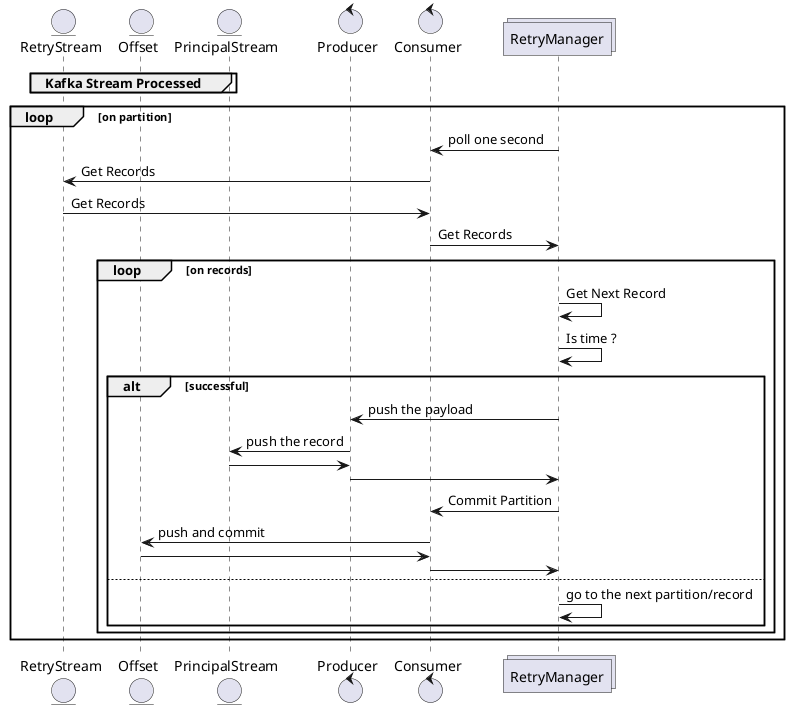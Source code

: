 @startuml

group Kafka Stream Processed
entity RetryStream
entity Offset
entity PrincipalStream

end


control Producer
control Consumer
collections  RetryManager


loop on partition

RetryManager -> Consumer : poll one second
RetryStream <- Consumer : Get Records
RetryStream -> Consumer : Get Records
RetryManager <- Consumer : Get Records
loop on records
	       
    RetryManager -> RetryManager : Get Next Record
    RetryManager -> RetryManager : Is time ?
    alt successful 
        RetryManager -> Producer : push the payload
        Producer -> PrincipalStream : push the record
        Producer <- PrincipalStream
        RetryManager <- Producer
        RetryManager -> Consumer : Commit Partition
        Consumer -> Offset : push and commit
        Consumer <- Offset 
        RetryManager <- Consumer
    else
        RetryManager->RetryManager: go to the next partition/record
    end
    

end

end



@enduml

